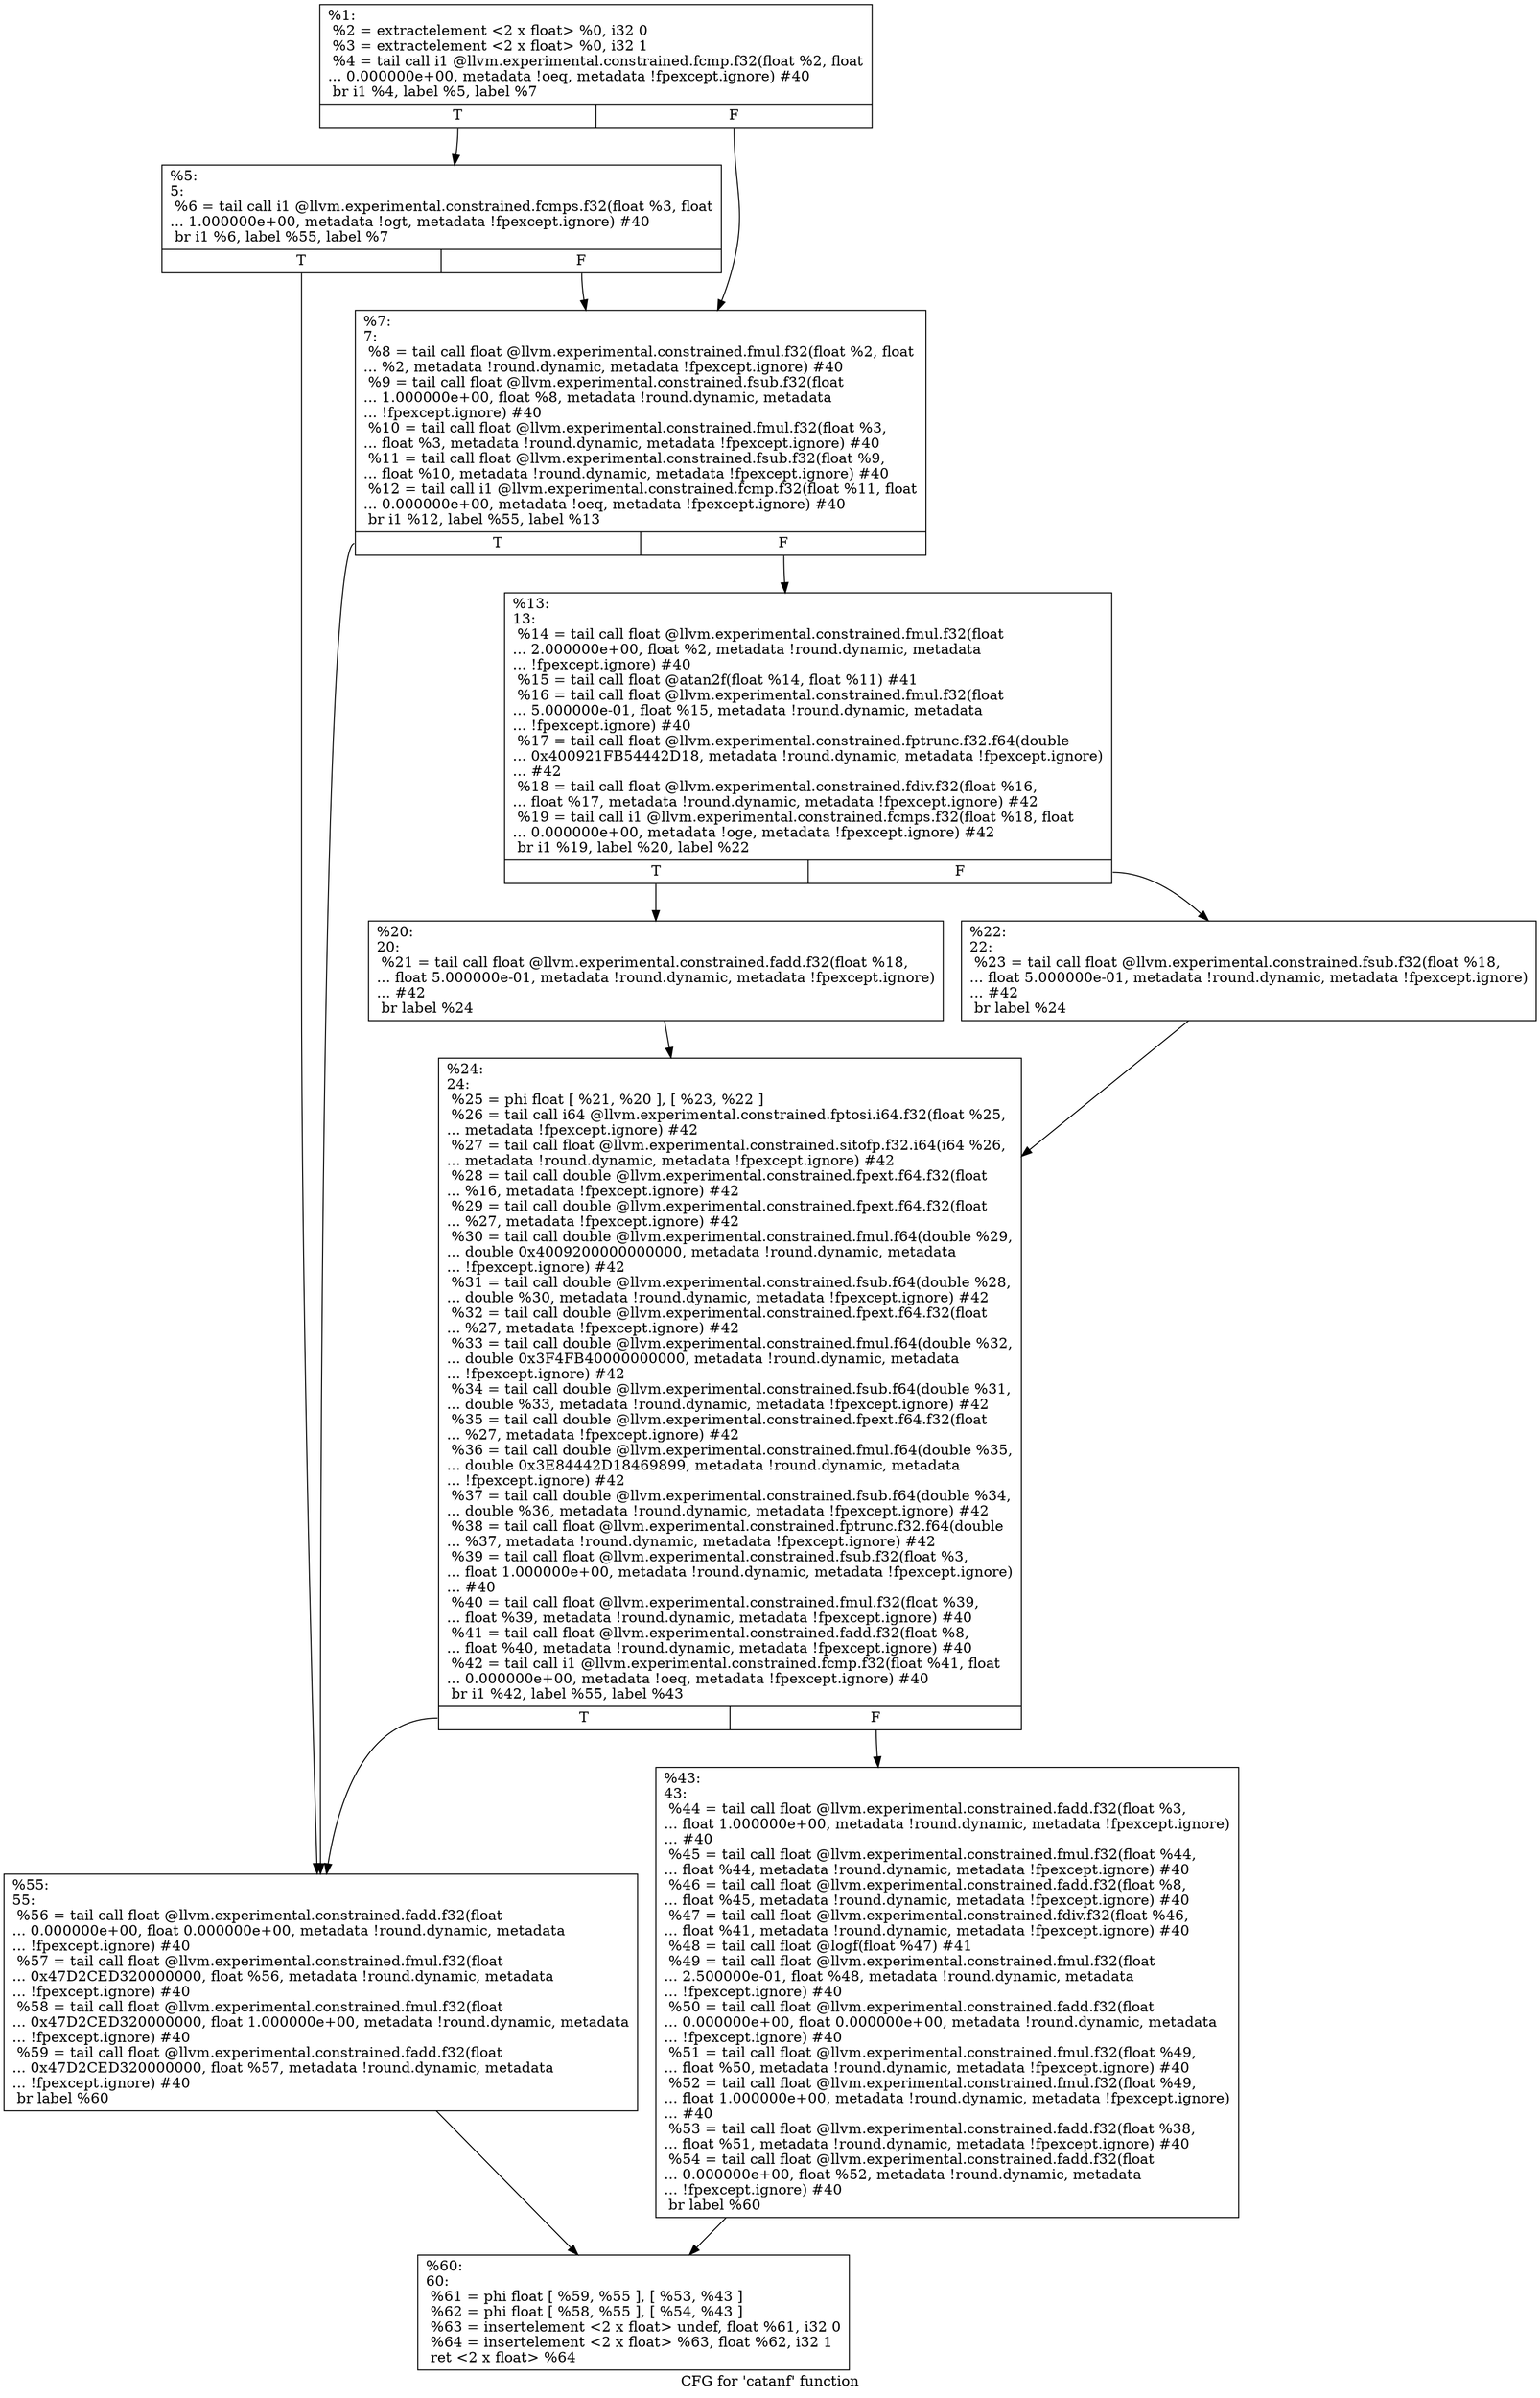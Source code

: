 digraph "CFG for 'catanf' function" {
	label="CFG for 'catanf' function";

	Node0x1cb4590 [shape=record,label="{%1:\l  %2 = extractelement \<2 x float\> %0, i32 0\l  %3 = extractelement \<2 x float\> %0, i32 1\l  %4 = tail call i1 @llvm.experimental.constrained.fcmp.f32(float %2, float\l... 0.000000e+00, metadata !oeq, metadata !fpexcept.ignore) #40\l  br i1 %4, label %5, label %7\l|{<s0>T|<s1>F}}"];
	Node0x1cb4590:s0 -> Node0x1cb4ba0;
	Node0x1cb4590:s1 -> Node0x1cb4bf0;
	Node0x1cb4ba0 [shape=record,label="{%5:\l5:                                                \l  %6 = tail call i1 @llvm.experimental.constrained.fcmps.f32(float %3, float\l... 1.000000e+00, metadata !ogt, metadata !fpexcept.ignore) #40\l  br i1 %6, label %55, label %7\l|{<s0>T|<s1>F}}"];
	Node0x1cb4ba0:s0 -> Node0x1cb4dd0;
	Node0x1cb4ba0:s1 -> Node0x1cb4bf0;
	Node0x1cb4bf0 [shape=record,label="{%7:\l7:                                                \l  %8 = tail call float @llvm.experimental.constrained.fmul.f32(float %2, float\l... %2, metadata !round.dynamic, metadata !fpexcept.ignore) #40\l  %9 = tail call float @llvm.experimental.constrained.fsub.f32(float\l... 1.000000e+00, float %8, metadata !round.dynamic, metadata\l... !fpexcept.ignore) #40\l  %10 = tail call float @llvm.experimental.constrained.fmul.f32(float %3,\l... float %3, metadata !round.dynamic, metadata !fpexcept.ignore) #40\l  %11 = tail call float @llvm.experimental.constrained.fsub.f32(float %9,\l... float %10, metadata !round.dynamic, metadata !fpexcept.ignore) #40\l  %12 = tail call i1 @llvm.experimental.constrained.fcmp.f32(float %11, float\l... 0.000000e+00, metadata !oeq, metadata !fpexcept.ignore) #40\l  br i1 %12, label %55, label %13\l|{<s0>T|<s1>F}}"];
	Node0x1cb4bf0:s0 -> Node0x1cb4dd0;
	Node0x1cb4bf0:s1 -> Node0x1cb4c40;
	Node0x1cb4c40 [shape=record,label="{%13:\l13:                                               \l  %14 = tail call float @llvm.experimental.constrained.fmul.f32(float\l... 2.000000e+00, float %2, metadata !round.dynamic, metadata\l... !fpexcept.ignore) #40\l  %15 = tail call float @atan2f(float %14, float %11) #41\l  %16 = tail call float @llvm.experimental.constrained.fmul.f32(float\l... 5.000000e-01, float %15, metadata !round.dynamic, metadata\l... !fpexcept.ignore) #40\l  %17 = tail call float @llvm.experimental.constrained.fptrunc.f32.f64(double\l... 0x400921FB54442D18, metadata !round.dynamic, metadata !fpexcept.ignore)\l... #42\l  %18 = tail call float @llvm.experimental.constrained.fdiv.f32(float %16,\l... float %17, metadata !round.dynamic, metadata !fpexcept.ignore) #42\l  %19 = tail call i1 @llvm.experimental.constrained.fcmps.f32(float %18, float\l... 0.000000e+00, metadata !oge, metadata !fpexcept.ignore) #42\l  br i1 %19, label %20, label %22\l|{<s0>T|<s1>F}}"];
	Node0x1cb4c40:s0 -> Node0x1cb4c90;
	Node0x1cb4c40:s1 -> Node0x1cb4ce0;
	Node0x1cb4c90 [shape=record,label="{%20:\l20:                                               \l  %21 = tail call float @llvm.experimental.constrained.fadd.f32(float %18,\l... float 5.000000e-01, metadata !round.dynamic, metadata !fpexcept.ignore)\l... #42\l  br label %24\l}"];
	Node0x1cb4c90 -> Node0x1cb4d30;
	Node0x1cb4ce0 [shape=record,label="{%22:\l22:                                               \l  %23 = tail call float @llvm.experimental.constrained.fsub.f32(float %18,\l... float 5.000000e-01, metadata !round.dynamic, metadata !fpexcept.ignore)\l... #42\l  br label %24\l}"];
	Node0x1cb4ce0 -> Node0x1cb4d30;
	Node0x1cb4d30 [shape=record,label="{%24:\l24:                                               \l  %25 = phi float [ %21, %20 ], [ %23, %22 ]\l  %26 = tail call i64 @llvm.experimental.constrained.fptosi.i64.f32(float %25,\l... metadata !fpexcept.ignore) #42\l  %27 = tail call float @llvm.experimental.constrained.sitofp.f32.i64(i64 %26,\l... metadata !round.dynamic, metadata !fpexcept.ignore) #42\l  %28 = tail call double @llvm.experimental.constrained.fpext.f64.f32(float\l... %16, metadata !fpexcept.ignore) #42\l  %29 = tail call double @llvm.experimental.constrained.fpext.f64.f32(float\l... %27, metadata !fpexcept.ignore) #42\l  %30 = tail call double @llvm.experimental.constrained.fmul.f64(double %29,\l... double 0x4009200000000000, metadata !round.dynamic, metadata\l... !fpexcept.ignore) #42\l  %31 = tail call double @llvm.experimental.constrained.fsub.f64(double %28,\l... double %30, metadata !round.dynamic, metadata !fpexcept.ignore) #42\l  %32 = tail call double @llvm.experimental.constrained.fpext.f64.f32(float\l... %27, metadata !fpexcept.ignore) #42\l  %33 = tail call double @llvm.experimental.constrained.fmul.f64(double %32,\l... double 0x3F4FB40000000000, metadata !round.dynamic, metadata\l... !fpexcept.ignore) #42\l  %34 = tail call double @llvm.experimental.constrained.fsub.f64(double %31,\l... double %33, metadata !round.dynamic, metadata !fpexcept.ignore) #42\l  %35 = tail call double @llvm.experimental.constrained.fpext.f64.f32(float\l... %27, metadata !fpexcept.ignore) #42\l  %36 = tail call double @llvm.experimental.constrained.fmul.f64(double %35,\l... double 0x3E84442D18469899, metadata !round.dynamic, metadata\l... !fpexcept.ignore) #42\l  %37 = tail call double @llvm.experimental.constrained.fsub.f64(double %34,\l... double %36, metadata !round.dynamic, metadata !fpexcept.ignore) #42\l  %38 = tail call float @llvm.experimental.constrained.fptrunc.f32.f64(double\l... %37, metadata !round.dynamic, metadata !fpexcept.ignore) #42\l  %39 = tail call float @llvm.experimental.constrained.fsub.f32(float %3,\l... float 1.000000e+00, metadata !round.dynamic, metadata !fpexcept.ignore)\l... #40\l  %40 = tail call float @llvm.experimental.constrained.fmul.f32(float %39,\l... float %39, metadata !round.dynamic, metadata !fpexcept.ignore) #40\l  %41 = tail call float @llvm.experimental.constrained.fadd.f32(float %8,\l... float %40, metadata !round.dynamic, metadata !fpexcept.ignore) #40\l  %42 = tail call i1 @llvm.experimental.constrained.fcmp.f32(float %41, float\l... 0.000000e+00, metadata !oeq, metadata !fpexcept.ignore) #40\l  br i1 %42, label %55, label %43\l|{<s0>T|<s1>F}}"];
	Node0x1cb4d30:s0 -> Node0x1cb4dd0;
	Node0x1cb4d30:s1 -> Node0x1cb4d80;
	Node0x1cb4d80 [shape=record,label="{%43:\l43:                                               \l  %44 = tail call float @llvm.experimental.constrained.fadd.f32(float %3,\l... float 1.000000e+00, metadata !round.dynamic, metadata !fpexcept.ignore)\l... #40\l  %45 = tail call float @llvm.experimental.constrained.fmul.f32(float %44,\l... float %44, metadata !round.dynamic, metadata !fpexcept.ignore) #40\l  %46 = tail call float @llvm.experimental.constrained.fadd.f32(float %8,\l... float %45, metadata !round.dynamic, metadata !fpexcept.ignore) #40\l  %47 = tail call float @llvm.experimental.constrained.fdiv.f32(float %46,\l... float %41, metadata !round.dynamic, metadata !fpexcept.ignore) #40\l  %48 = tail call float @logf(float %47) #41\l  %49 = tail call float @llvm.experimental.constrained.fmul.f32(float\l... 2.500000e-01, float %48, metadata !round.dynamic, metadata\l... !fpexcept.ignore) #40\l  %50 = tail call float @llvm.experimental.constrained.fadd.f32(float\l... 0.000000e+00, float 0.000000e+00, metadata !round.dynamic, metadata\l... !fpexcept.ignore) #40\l  %51 = tail call float @llvm.experimental.constrained.fmul.f32(float %49,\l... float %50, metadata !round.dynamic, metadata !fpexcept.ignore) #40\l  %52 = tail call float @llvm.experimental.constrained.fmul.f32(float %49,\l... float 1.000000e+00, metadata !round.dynamic, metadata !fpexcept.ignore)\l... #40\l  %53 = tail call float @llvm.experimental.constrained.fadd.f32(float %38,\l... float %51, metadata !round.dynamic, metadata !fpexcept.ignore) #40\l  %54 = tail call float @llvm.experimental.constrained.fadd.f32(float\l... 0.000000e+00, float %52, metadata !round.dynamic, metadata\l... !fpexcept.ignore) #40\l  br label %60\l}"];
	Node0x1cb4d80 -> Node0x1cb4e20;
	Node0x1cb4dd0 [shape=record,label="{%55:\l55:                                               \l  %56 = tail call float @llvm.experimental.constrained.fadd.f32(float\l... 0.000000e+00, float 0.000000e+00, metadata !round.dynamic, metadata\l... !fpexcept.ignore) #40\l  %57 = tail call float @llvm.experimental.constrained.fmul.f32(float\l... 0x47D2CED320000000, float %56, metadata !round.dynamic, metadata\l... !fpexcept.ignore) #40\l  %58 = tail call float @llvm.experimental.constrained.fmul.f32(float\l... 0x47D2CED320000000, float 1.000000e+00, metadata !round.dynamic, metadata\l... !fpexcept.ignore) #40\l  %59 = tail call float @llvm.experimental.constrained.fadd.f32(float\l... 0x47D2CED320000000, float %57, metadata !round.dynamic, metadata\l... !fpexcept.ignore) #40\l  br label %60\l}"];
	Node0x1cb4dd0 -> Node0x1cb4e20;
	Node0x1cb4e20 [shape=record,label="{%60:\l60:                                               \l  %61 = phi float [ %59, %55 ], [ %53, %43 ]\l  %62 = phi float [ %58, %55 ], [ %54, %43 ]\l  %63 = insertelement \<2 x float\> undef, float %61, i32 0\l  %64 = insertelement \<2 x float\> %63, float %62, i32 1\l  ret \<2 x float\> %64\l}"];
}
